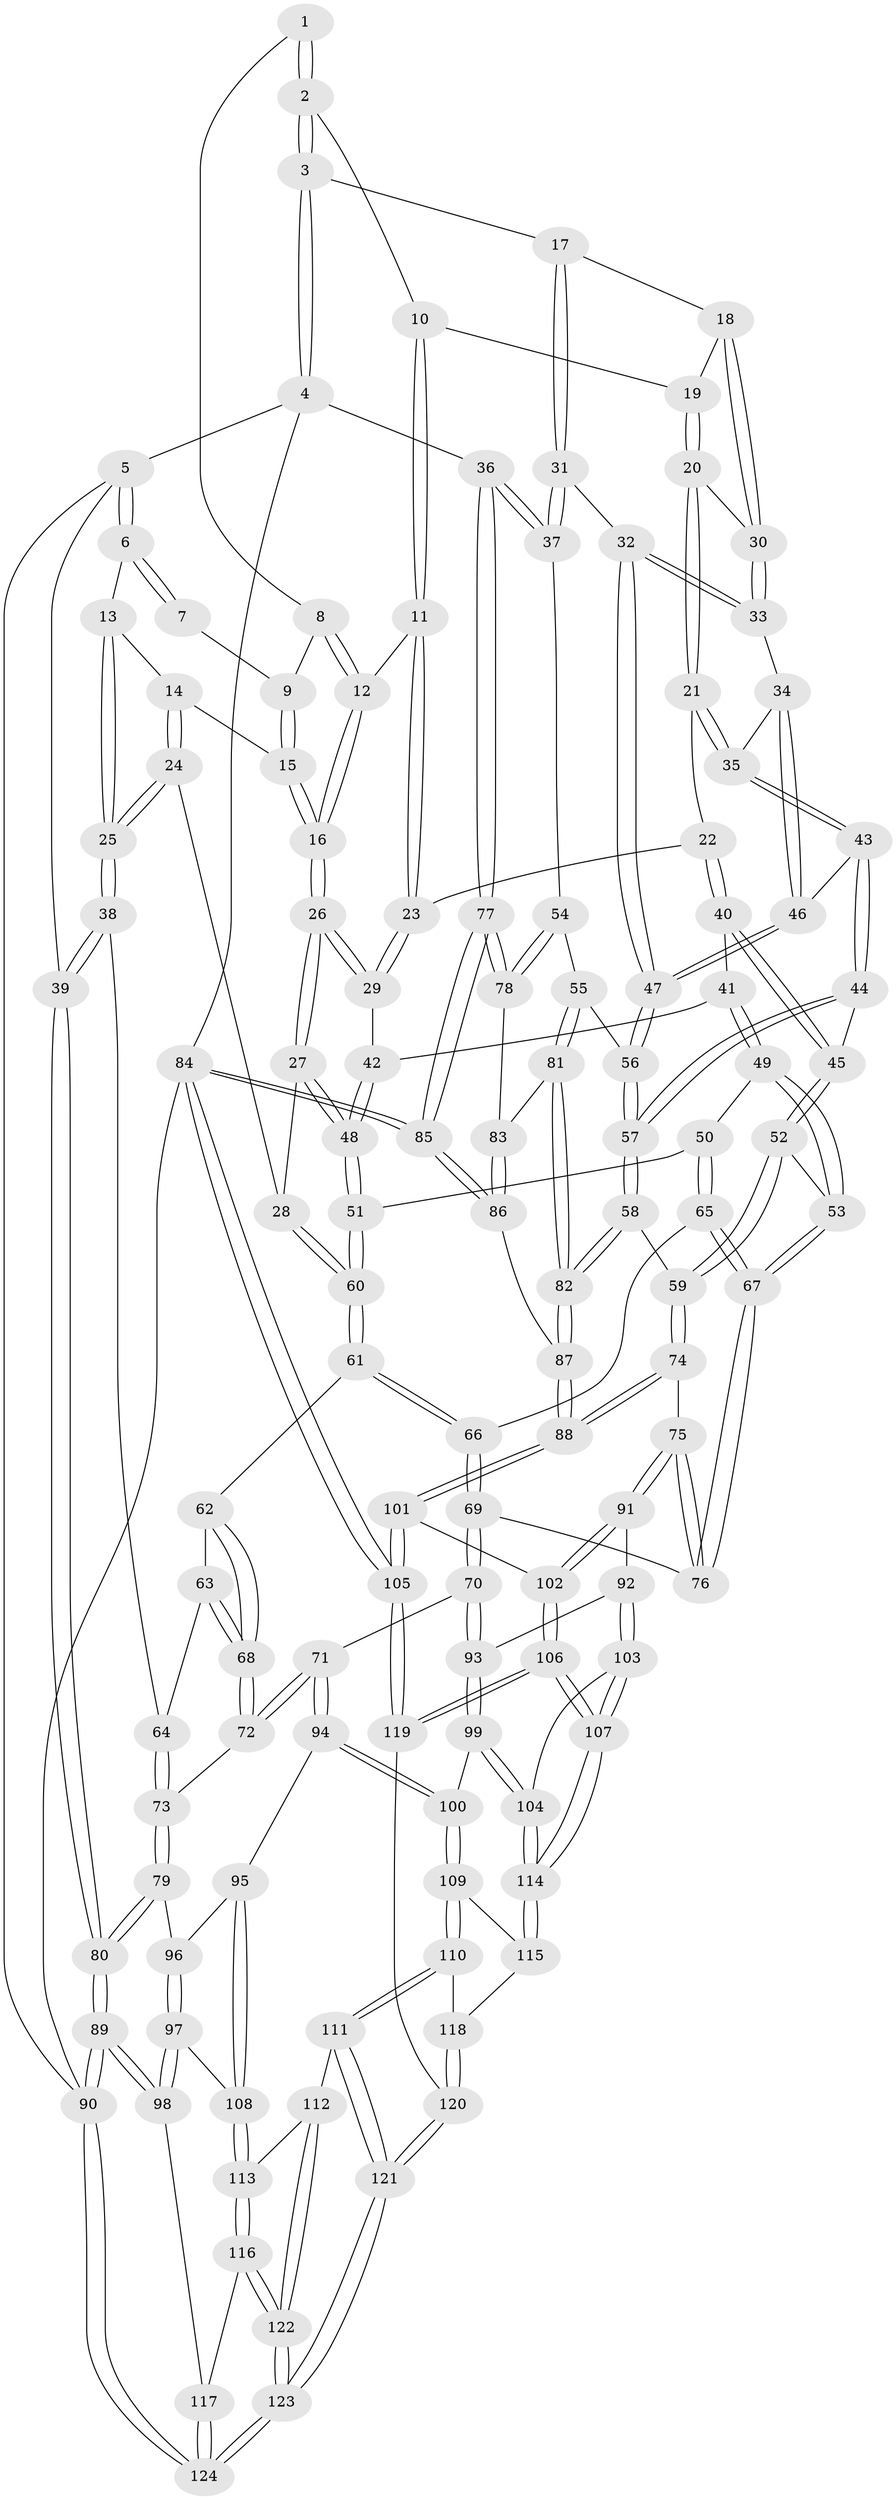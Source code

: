 // Generated by graph-tools (version 1.1) at 2025/16/03/09/25 04:16:57]
// undirected, 124 vertices, 307 edges
graph export_dot {
graph [start="1"]
  node [color=gray90,style=filled];
  1 [pos="+0.6317494369026092+0"];
  2 [pos="+0.7615500752313125+0"];
  3 [pos="+1+0"];
  4 [pos="+1+0"];
  5 [pos="+0+0"];
  6 [pos="+0+0"];
  7 [pos="+0.38236929295043737+0"];
  8 [pos="+0.4923716086160297+0.04609419421705628"];
  9 [pos="+0.3587264182993228+0.07878032409769568"];
  10 [pos="+0.7002720896289224+0.04262621366832"];
  11 [pos="+0.5890877219655423+0.16344206552702967"];
  12 [pos="+0.5080469042292339+0.12355891212710186"];
  13 [pos="+0.08340463771882636+0"];
  14 [pos="+0.26865574371860557+0.11655185454651074"];
  15 [pos="+0.3331047179602912+0.11328886583667615"];
  16 [pos="+0.41092147240702637+0.20102094229348463"];
  17 [pos="+0.8907737003504005+0.17559759914355202"];
  18 [pos="+0.8353586906460101+0.1946203436342801"];
  19 [pos="+0.7337918608616506+0.15795989651839204"];
  20 [pos="+0.7245151027340159+0.20709355883117903"];
  21 [pos="+0.694214105536295+0.2493935963139068"];
  22 [pos="+0.6685332942773415+0.25191142692214374"];
  23 [pos="+0.5873437501652142+0.2192249414852618"];
  24 [pos="+0.17700397782042418+0.31448164004051976"];
  25 [pos="+0.17421576227510593+0.31572756178634687"];
  26 [pos="+0.41826290785284664+0.23373266888208608"];
  27 [pos="+0.3943943971437069+0.3160117528169015"];
  28 [pos="+0.33858761198938037+0.34000620233879775"];
  29 [pos="+0.57254720727049+0.23446583551876746"];
  30 [pos="+0.7998373990900348+0.24870901189394173"];
  31 [pos="+0.9067044092961861+0.309132286183855"];
  32 [pos="+0.8964854883722838+0.31025482150503597"];
  33 [pos="+0.8017226872013177+0.2712761128077116"];
  34 [pos="+0.7872907371026947+0.2842385130991994"];
  35 [pos="+0.7068718768442619+0.26671285886805235"];
  36 [pos="+1+0.34787482253212915"];
  37 [pos="+1+0.37523897080824353"];
  38 [pos="+0.08636243403840681+0.36701624408145117"];
  39 [pos="+0+0.3789878063809289"];
  40 [pos="+0.6400275294400749+0.34450634374170225"];
  41 [pos="+0.6168801849431995+0.34214987101192207"];
  42 [pos="+0.5680178877302633+0.2765580345531664"];
  43 [pos="+0.7245250390377369+0.353157032747651"];
  44 [pos="+0.7053054033814031+0.3740163362451498"];
  45 [pos="+0.6766214403674402+0.37609457363010573"];
  46 [pos="+0.7723937592925526+0.34429900293321847"];
  47 [pos="+0.8083305273257202+0.3648500441861538"];
  48 [pos="+0.4829463066075397+0.3777610615129671"];
  49 [pos="+0.5182749692696131+0.42601345270440233"];
  50 [pos="+0.5119825905604716+0.42456331650444645"];
  51 [pos="+0.5067468547687265+0.4184278743636751"];
  52 [pos="+0.6082862473401772+0.4785650276676257"];
  53 [pos="+0.597159057722779+0.4756167447820027"];
  54 [pos="+0.9083076654369671+0.46853683348600983"];
  55 [pos="+0.883867669806624+0.48842817051831466"];
  56 [pos="+0.8239052782816886+0.4816560202019259"];
  57 [pos="+0.7735417152872925+0.4987622152148355"];
  58 [pos="+0.7211641755929985+0.5497565559313178"];
  59 [pos="+0.6958954415674768+0.5636747611505885"];
  60 [pos="+0.344325554044425+0.4738914957980844"];
  61 [pos="+0.3414072328998674+0.48716524952120527"];
  62 [pos="+0.32643911370426104+0.4908731676044924"];
  63 [pos="+0.17680536888153203+0.4527579645485723"];
  64 [pos="+0.1463357356952127+0.4324799004985036"];
  65 [pos="+0.47018335264339545+0.5007940375863041"];
  66 [pos="+0.36738097167774497+0.5179760892901395"];
  67 [pos="+0.4937943906936325+0.6214445623618611"];
  68 [pos="+0.2576084239155179+0.5688916153229451"];
  69 [pos="+0.3760450686268032+0.6373999118357807"];
  70 [pos="+0.3159311793633889+0.6775039481133778"];
  71 [pos="+0.31211976862179763+0.6793488854830498"];
  72 [pos="+0.25559149554900357+0.6501703307514487"];
  73 [pos="+0.19226163881846986+0.6524011311052151"];
  74 [pos="+0.6719826473472237+0.6350421365824815"];
  75 [pos="+0.5399414560005745+0.6809931656695287"];
  76 [pos="+0.4922670204783494+0.6399741907197392"];
  77 [pos="+1+0.6137163176886611"];
  78 [pos="+1+0.5996908177553509"];
  79 [pos="+0.14272272217320955+0.6716571978943853"];
  80 [pos="+0+0.6258000128182307"];
  81 [pos="+0.915841386017278+0.5894208929145859"];
  82 [pos="+0.8836498328460451+0.6552384751065701"];
  83 [pos="+1+0.5985201901380804"];
  84 [pos="+1+1"];
  85 [pos="+1+0.7930172586022772"];
  86 [pos="+0.9285095656897753+0.7300517451543689"];
  87 [pos="+0.8774698071923307+0.7235258552836598"];
  88 [pos="+0.7921694499006646+0.7956226542903878"];
  89 [pos="+0+0.7910802586019499"];
  90 [pos="+0+1"];
  91 [pos="+0.5319507462030345+0.7400974540462395"];
  92 [pos="+0.5010884322636308+0.7579467744686763"];
  93 [pos="+0.44823807192724213+0.763036211343818"];
  94 [pos="+0.3083523985514708+0.7836838466725697"];
  95 [pos="+0.23254131834010172+0.801311822034318"];
  96 [pos="+0.15506535641691685+0.7319244957236258"];
  97 [pos="+0.12827037308508565+0.8434732107699852"];
  98 [pos="+0.02232402566640463+0.85251925742164"];
  99 [pos="+0.3598423946293308+0.8116154492746751"];
  100 [pos="+0.3085779398382029+0.7840625841939991"];
  101 [pos="+0.7908207055158614+0.8028156817654072"];
  102 [pos="+0.5926282445385934+0.851388198566667"];
  103 [pos="+0.4624185310722445+0.8170082890755223"];
  104 [pos="+0.3696904567262418+0.8229721688948908"];
  105 [pos="+0.9797341929946721+1"];
  106 [pos="+0.5112382282673296+1"];
  107 [pos="+0.4557944698488724+0.9703300619773509"];
  108 [pos="+0.16364791880844937+0.858418809676689"];
  109 [pos="+0.3030487582794052+0.807386354300554"];
  110 [pos="+0.25720263485632017+0.9182352552407015"];
  111 [pos="+0.2351239083445932+0.9236152962726301"];
  112 [pos="+0.19966939548602547+0.9180386119939665"];
  113 [pos="+0.19414838313912555+0.915123149392943"];
  114 [pos="+0.42600292100250076+0.940472597740767"];
  115 [pos="+0.3366026852403802+0.9166677912822597"];
  116 [pos="+0.13594129150647374+0.9590362838492571"];
  117 [pos="+0.11389638876446259+0.9728915632454819"];
  118 [pos="+0.2701983416399223+0.9248839705991023"];
  119 [pos="+0.5253952075338074+1"];
  120 [pos="+0.45106979087576116+1"];
  121 [pos="+0.2773848882815405+1"];
  122 [pos="+0.19180175684601622+1"];
  123 [pos="+0.20102036693607225+1"];
  124 [pos="+0.012877579369635489+1"];
  1 -- 2;
  1 -- 2;
  1 -- 8;
  2 -- 3;
  2 -- 3;
  2 -- 10;
  3 -- 4;
  3 -- 4;
  3 -- 17;
  4 -- 5;
  4 -- 36;
  4 -- 84;
  5 -- 6;
  5 -- 6;
  5 -- 39;
  5 -- 90;
  6 -- 7;
  6 -- 7;
  6 -- 13;
  7 -- 9;
  8 -- 9;
  8 -- 12;
  8 -- 12;
  9 -- 15;
  9 -- 15;
  10 -- 11;
  10 -- 11;
  10 -- 19;
  11 -- 12;
  11 -- 23;
  11 -- 23;
  12 -- 16;
  12 -- 16;
  13 -- 14;
  13 -- 25;
  13 -- 25;
  14 -- 15;
  14 -- 24;
  14 -- 24;
  15 -- 16;
  15 -- 16;
  16 -- 26;
  16 -- 26;
  17 -- 18;
  17 -- 31;
  17 -- 31;
  18 -- 19;
  18 -- 30;
  18 -- 30;
  19 -- 20;
  19 -- 20;
  20 -- 21;
  20 -- 21;
  20 -- 30;
  21 -- 22;
  21 -- 35;
  21 -- 35;
  22 -- 23;
  22 -- 40;
  22 -- 40;
  23 -- 29;
  23 -- 29;
  24 -- 25;
  24 -- 25;
  24 -- 28;
  25 -- 38;
  25 -- 38;
  26 -- 27;
  26 -- 27;
  26 -- 29;
  26 -- 29;
  27 -- 28;
  27 -- 48;
  27 -- 48;
  28 -- 60;
  28 -- 60;
  29 -- 42;
  30 -- 33;
  30 -- 33;
  31 -- 32;
  31 -- 37;
  31 -- 37;
  32 -- 33;
  32 -- 33;
  32 -- 47;
  32 -- 47;
  33 -- 34;
  34 -- 35;
  34 -- 46;
  34 -- 46;
  35 -- 43;
  35 -- 43;
  36 -- 37;
  36 -- 37;
  36 -- 77;
  36 -- 77;
  37 -- 54;
  38 -- 39;
  38 -- 39;
  38 -- 64;
  39 -- 80;
  39 -- 80;
  40 -- 41;
  40 -- 45;
  40 -- 45;
  41 -- 42;
  41 -- 49;
  41 -- 49;
  42 -- 48;
  42 -- 48;
  43 -- 44;
  43 -- 44;
  43 -- 46;
  44 -- 45;
  44 -- 57;
  44 -- 57;
  45 -- 52;
  45 -- 52;
  46 -- 47;
  46 -- 47;
  47 -- 56;
  47 -- 56;
  48 -- 51;
  48 -- 51;
  49 -- 50;
  49 -- 53;
  49 -- 53;
  50 -- 51;
  50 -- 65;
  50 -- 65;
  51 -- 60;
  51 -- 60;
  52 -- 53;
  52 -- 59;
  52 -- 59;
  53 -- 67;
  53 -- 67;
  54 -- 55;
  54 -- 78;
  54 -- 78;
  55 -- 56;
  55 -- 81;
  55 -- 81;
  56 -- 57;
  56 -- 57;
  57 -- 58;
  57 -- 58;
  58 -- 59;
  58 -- 82;
  58 -- 82;
  59 -- 74;
  59 -- 74;
  60 -- 61;
  60 -- 61;
  61 -- 62;
  61 -- 66;
  61 -- 66;
  62 -- 63;
  62 -- 68;
  62 -- 68;
  63 -- 64;
  63 -- 68;
  63 -- 68;
  64 -- 73;
  64 -- 73;
  65 -- 66;
  65 -- 67;
  65 -- 67;
  66 -- 69;
  66 -- 69;
  67 -- 76;
  67 -- 76;
  68 -- 72;
  68 -- 72;
  69 -- 70;
  69 -- 70;
  69 -- 76;
  70 -- 71;
  70 -- 93;
  70 -- 93;
  71 -- 72;
  71 -- 72;
  71 -- 94;
  71 -- 94;
  72 -- 73;
  73 -- 79;
  73 -- 79;
  74 -- 75;
  74 -- 88;
  74 -- 88;
  75 -- 76;
  75 -- 76;
  75 -- 91;
  75 -- 91;
  77 -- 78;
  77 -- 78;
  77 -- 85;
  77 -- 85;
  78 -- 83;
  79 -- 80;
  79 -- 80;
  79 -- 96;
  80 -- 89;
  80 -- 89;
  81 -- 82;
  81 -- 82;
  81 -- 83;
  82 -- 87;
  82 -- 87;
  83 -- 86;
  83 -- 86;
  84 -- 85;
  84 -- 85;
  84 -- 105;
  84 -- 105;
  84 -- 90;
  85 -- 86;
  85 -- 86;
  86 -- 87;
  87 -- 88;
  87 -- 88;
  88 -- 101;
  88 -- 101;
  89 -- 90;
  89 -- 90;
  89 -- 98;
  89 -- 98;
  90 -- 124;
  90 -- 124;
  91 -- 92;
  91 -- 102;
  91 -- 102;
  92 -- 93;
  92 -- 103;
  92 -- 103;
  93 -- 99;
  93 -- 99;
  94 -- 95;
  94 -- 100;
  94 -- 100;
  95 -- 96;
  95 -- 108;
  95 -- 108;
  96 -- 97;
  96 -- 97;
  97 -- 98;
  97 -- 98;
  97 -- 108;
  98 -- 117;
  99 -- 100;
  99 -- 104;
  99 -- 104;
  100 -- 109;
  100 -- 109;
  101 -- 102;
  101 -- 105;
  101 -- 105;
  102 -- 106;
  102 -- 106;
  103 -- 104;
  103 -- 107;
  103 -- 107;
  104 -- 114;
  104 -- 114;
  105 -- 119;
  105 -- 119;
  106 -- 107;
  106 -- 107;
  106 -- 119;
  106 -- 119;
  107 -- 114;
  107 -- 114;
  108 -- 113;
  108 -- 113;
  109 -- 110;
  109 -- 110;
  109 -- 115;
  110 -- 111;
  110 -- 111;
  110 -- 118;
  111 -- 112;
  111 -- 121;
  111 -- 121;
  112 -- 113;
  112 -- 122;
  112 -- 122;
  113 -- 116;
  113 -- 116;
  114 -- 115;
  114 -- 115;
  115 -- 118;
  116 -- 117;
  116 -- 122;
  116 -- 122;
  117 -- 124;
  117 -- 124;
  118 -- 120;
  118 -- 120;
  119 -- 120;
  120 -- 121;
  120 -- 121;
  121 -- 123;
  121 -- 123;
  122 -- 123;
  122 -- 123;
  123 -- 124;
  123 -- 124;
}
